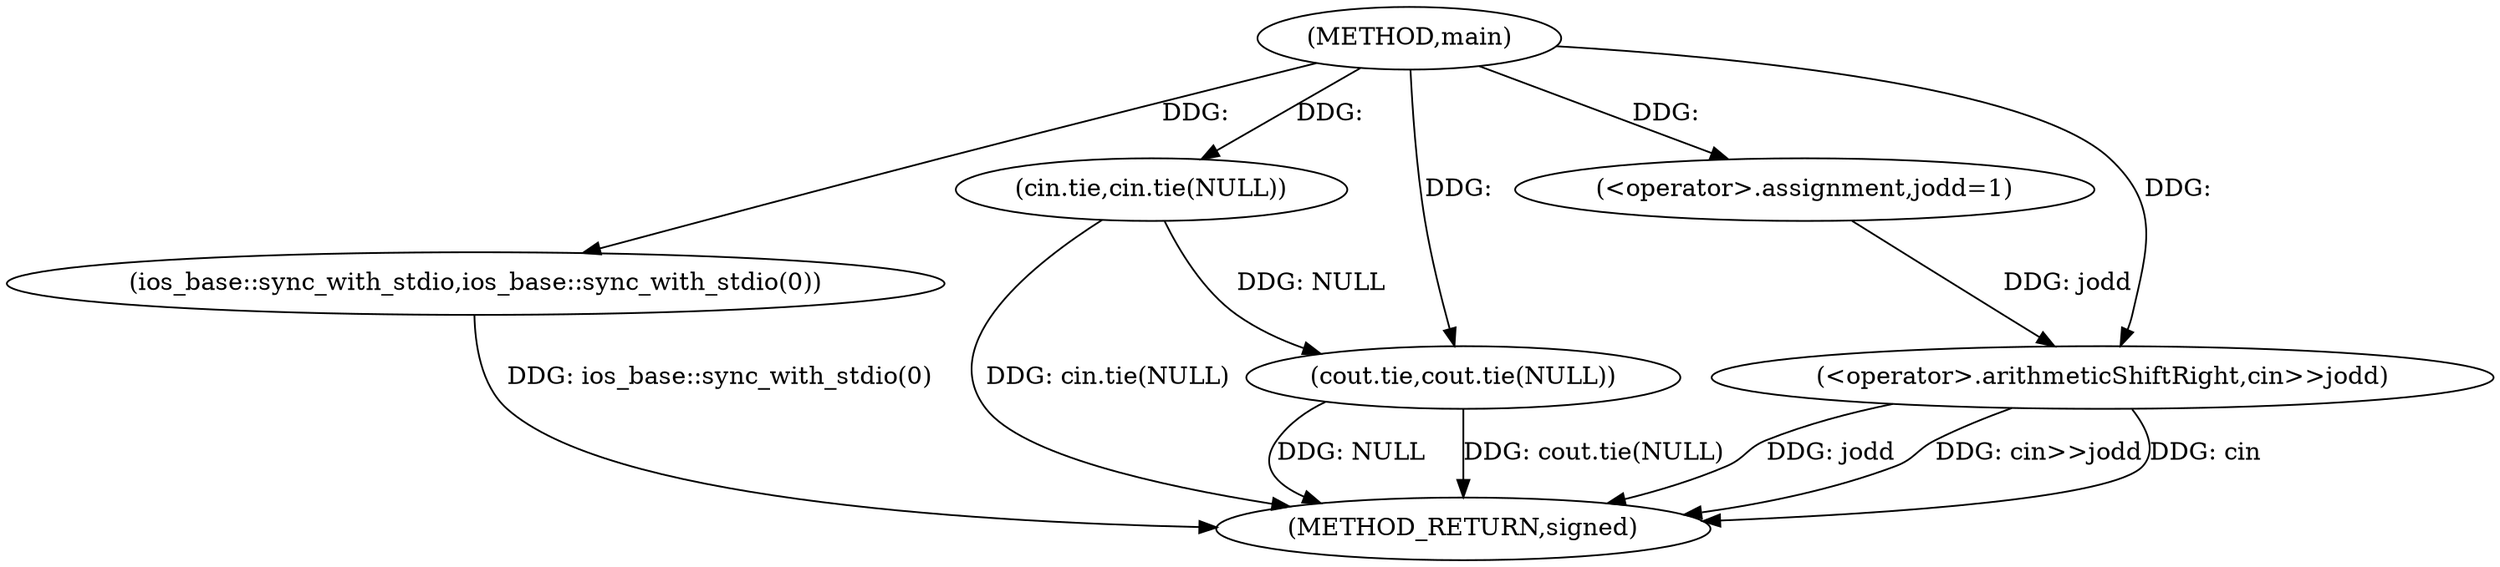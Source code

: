 digraph "main" {  
"1000247" [label = "(METHOD,main)" ]
"1000265" [label = "(METHOD_RETURN,signed)" ]
"1000249" [label = "(ios_base::sync_with_stdio,ios_base::sync_with_stdio(0))" ]
"1000251" [label = "(cin.tie,cin.tie(NULL))" ]
"1000253" [label = "(cout.tie,cout.tie(NULL))" ]
"1000259" [label = "(<operator>.assignment,jodd=1)" ]
"1000262" [label = "(<operator>.arithmeticShiftRight,cin>>jodd)" ]
  "1000249" -> "1000265"  [ label = "DDG: ios_base::sync_with_stdio(0)"] 
  "1000251" -> "1000265"  [ label = "DDG: cin.tie(NULL)"] 
  "1000253" -> "1000265"  [ label = "DDG: NULL"] 
  "1000253" -> "1000265"  [ label = "DDG: cout.tie(NULL)"] 
  "1000262" -> "1000265"  [ label = "DDG: jodd"] 
  "1000262" -> "1000265"  [ label = "DDG: cin>>jodd"] 
  "1000262" -> "1000265"  [ label = "DDG: cin"] 
  "1000247" -> "1000259"  [ label = "DDG: "] 
  "1000247" -> "1000249"  [ label = "DDG: "] 
  "1000247" -> "1000251"  [ label = "DDG: "] 
  "1000251" -> "1000253"  [ label = "DDG: NULL"] 
  "1000247" -> "1000253"  [ label = "DDG: "] 
  "1000247" -> "1000262"  [ label = "DDG: "] 
  "1000259" -> "1000262"  [ label = "DDG: jodd"] 
}
